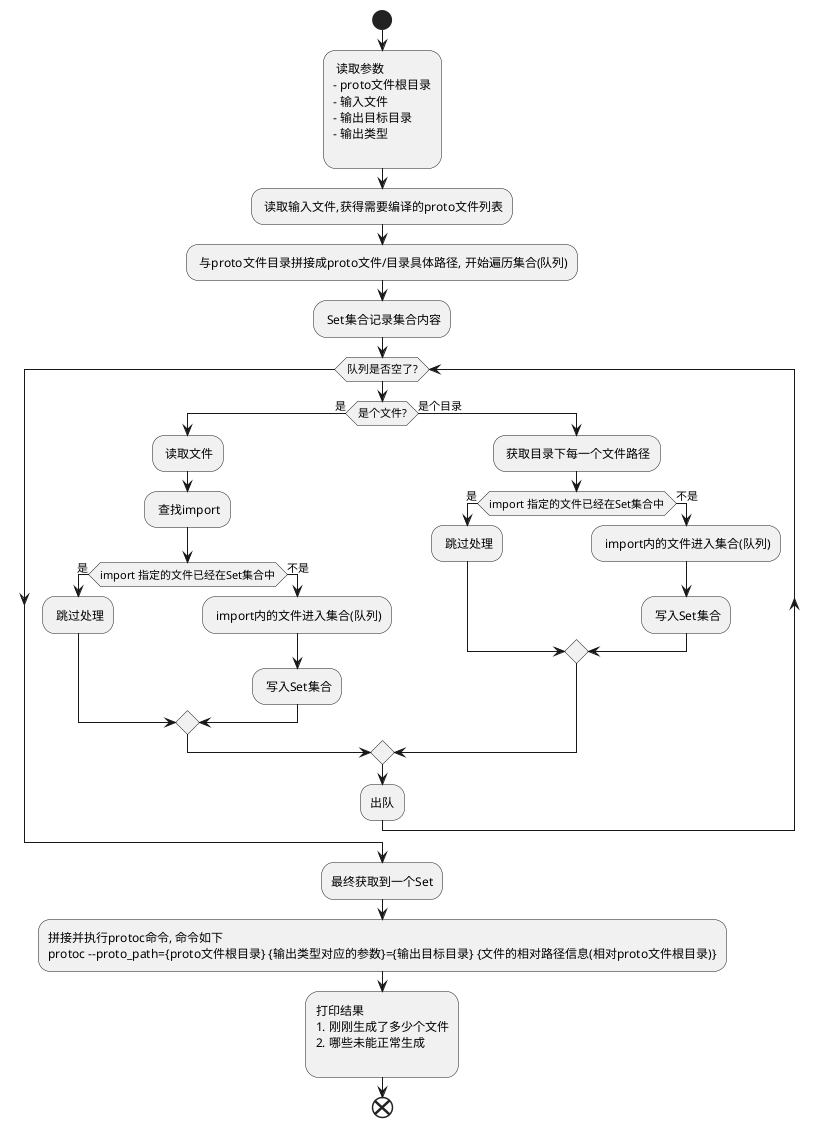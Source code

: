 @startuml

start

: 读取参数
- proto文件根目录
- 输入文件
- 输出目标目录
- 输出类型
;

: 读取输入文件,获得需要编译的proto文件列表;

: 与proto文件目录拼接成proto文件/目录具体路径, 开始遍历集合(队列);
: Set集合记录集合内容;

while (队列是否空了?)
    if (是个文件?) then (是)
        : 读取文件;
        : 查找import;
        if (import 指定的文件已经在Set集合中) then (是)
            : 跳过处理;
        else (不是)
            : import内的文件进入集合(队列);
            : 写入Set集合;
        endif
    else (是个目录)
        : 获取目录下每一个文件路径;
        if (import 指定的文件已经在Set集合中) then (是)
            : 跳过处理;
        else (不是)
            : import内的文件进入集合(队列);
            : 写入Set集合;
        endif
    endif
    :出队;
endwhile

:最终获取到一个Set;
:拼接并执行protoc命令, 命令如下
protoc --proto_path={proto文件根目录} {输出类型对应的参数}={输出目标目录} {文件的相对路径信息(相对proto文件根目录)};

:打印结果
1. 刚刚生成了多少个文件
2. 哪些未能正常生成
;

end

@enduml
